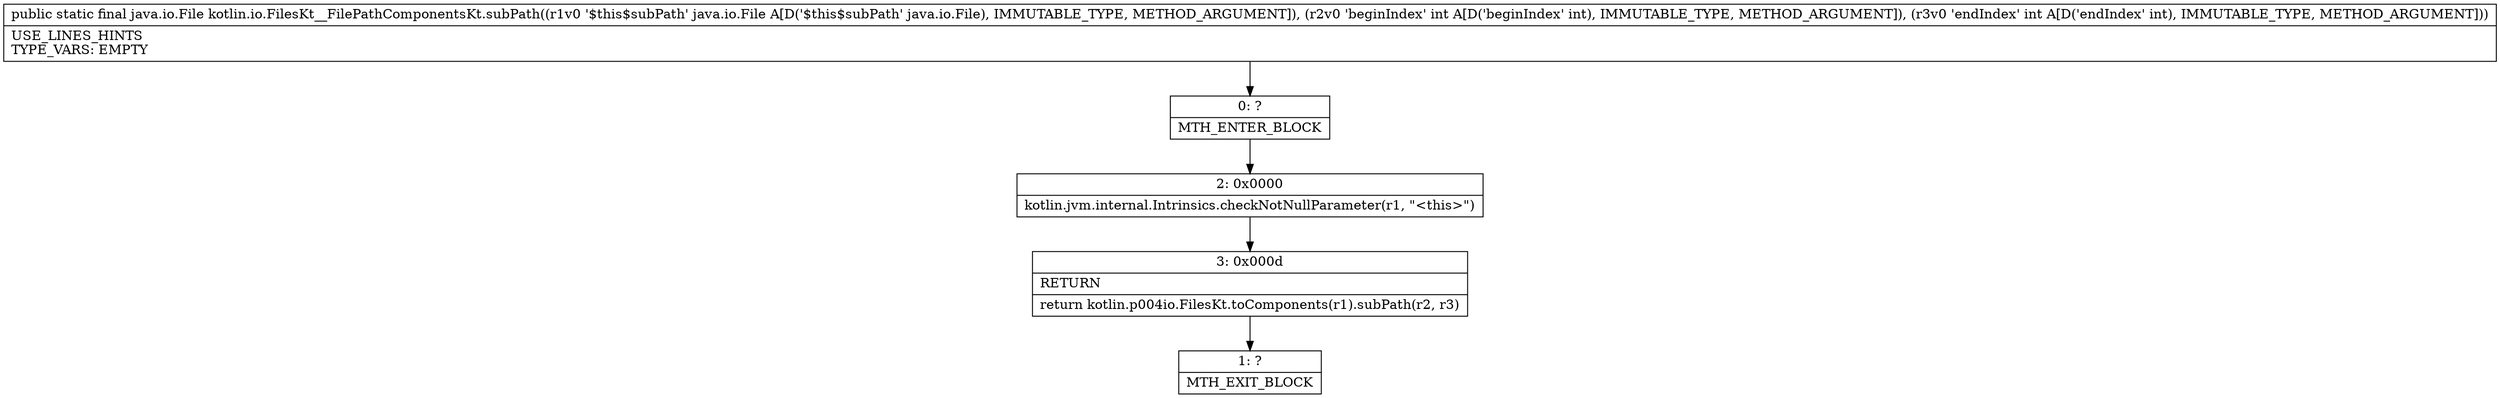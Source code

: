 digraph "CFG forkotlin.io.FilesKt__FilePathComponentsKt.subPath(Ljava\/io\/File;II)Ljava\/io\/File;" {
Node_0 [shape=record,label="{0\:\ ?|MTH_ENTER_BLOCK\l}"];
Node_2 [shape=record,label="{2\:\ 0x0000|kotlin.jvm.internal.Intrinsics.checkNotNullParameter(r1, \"\<this\>\")\l}"];
Node_3 [shape=record,label="{3\:\ 0x000d|RETURN\l|return kotlin.p004io.FilesKt.toComponents(r1).subPath(r2, r3)\l}"];
Node_1 [shape=record,label="{1\:\ ?|MTH_EXIT_BLOCK\l}"];
MethodNode[shape=record,label="{public static final java.io.File kotlin.io.FilesKt__FilePathComponentsKt.subPath((r1v0 '$this$subPath' java.io.File A[D('$this$subPath' java.io.File), IMMUTABLE_TYPE, METHOD_ARGUMENT]), (r2v0 'beginIndex' int A[D('beginIndex' int), IMMUTABLE_TYPE, METHOD_ARGUMENT]), (r3v0 'endIndex' int A[D('endIndex' int), IMMUTABLE_TYPE, METHOD_ARGUMENT]))  | USE_LINES_HINTS\lTYPE_VARS: EMPTY\l}"];
MethodNode -> Node_0;Node_0 -> Node_2;
Node_2 -> Node_3;
Node_3 -> Node_1;
}

